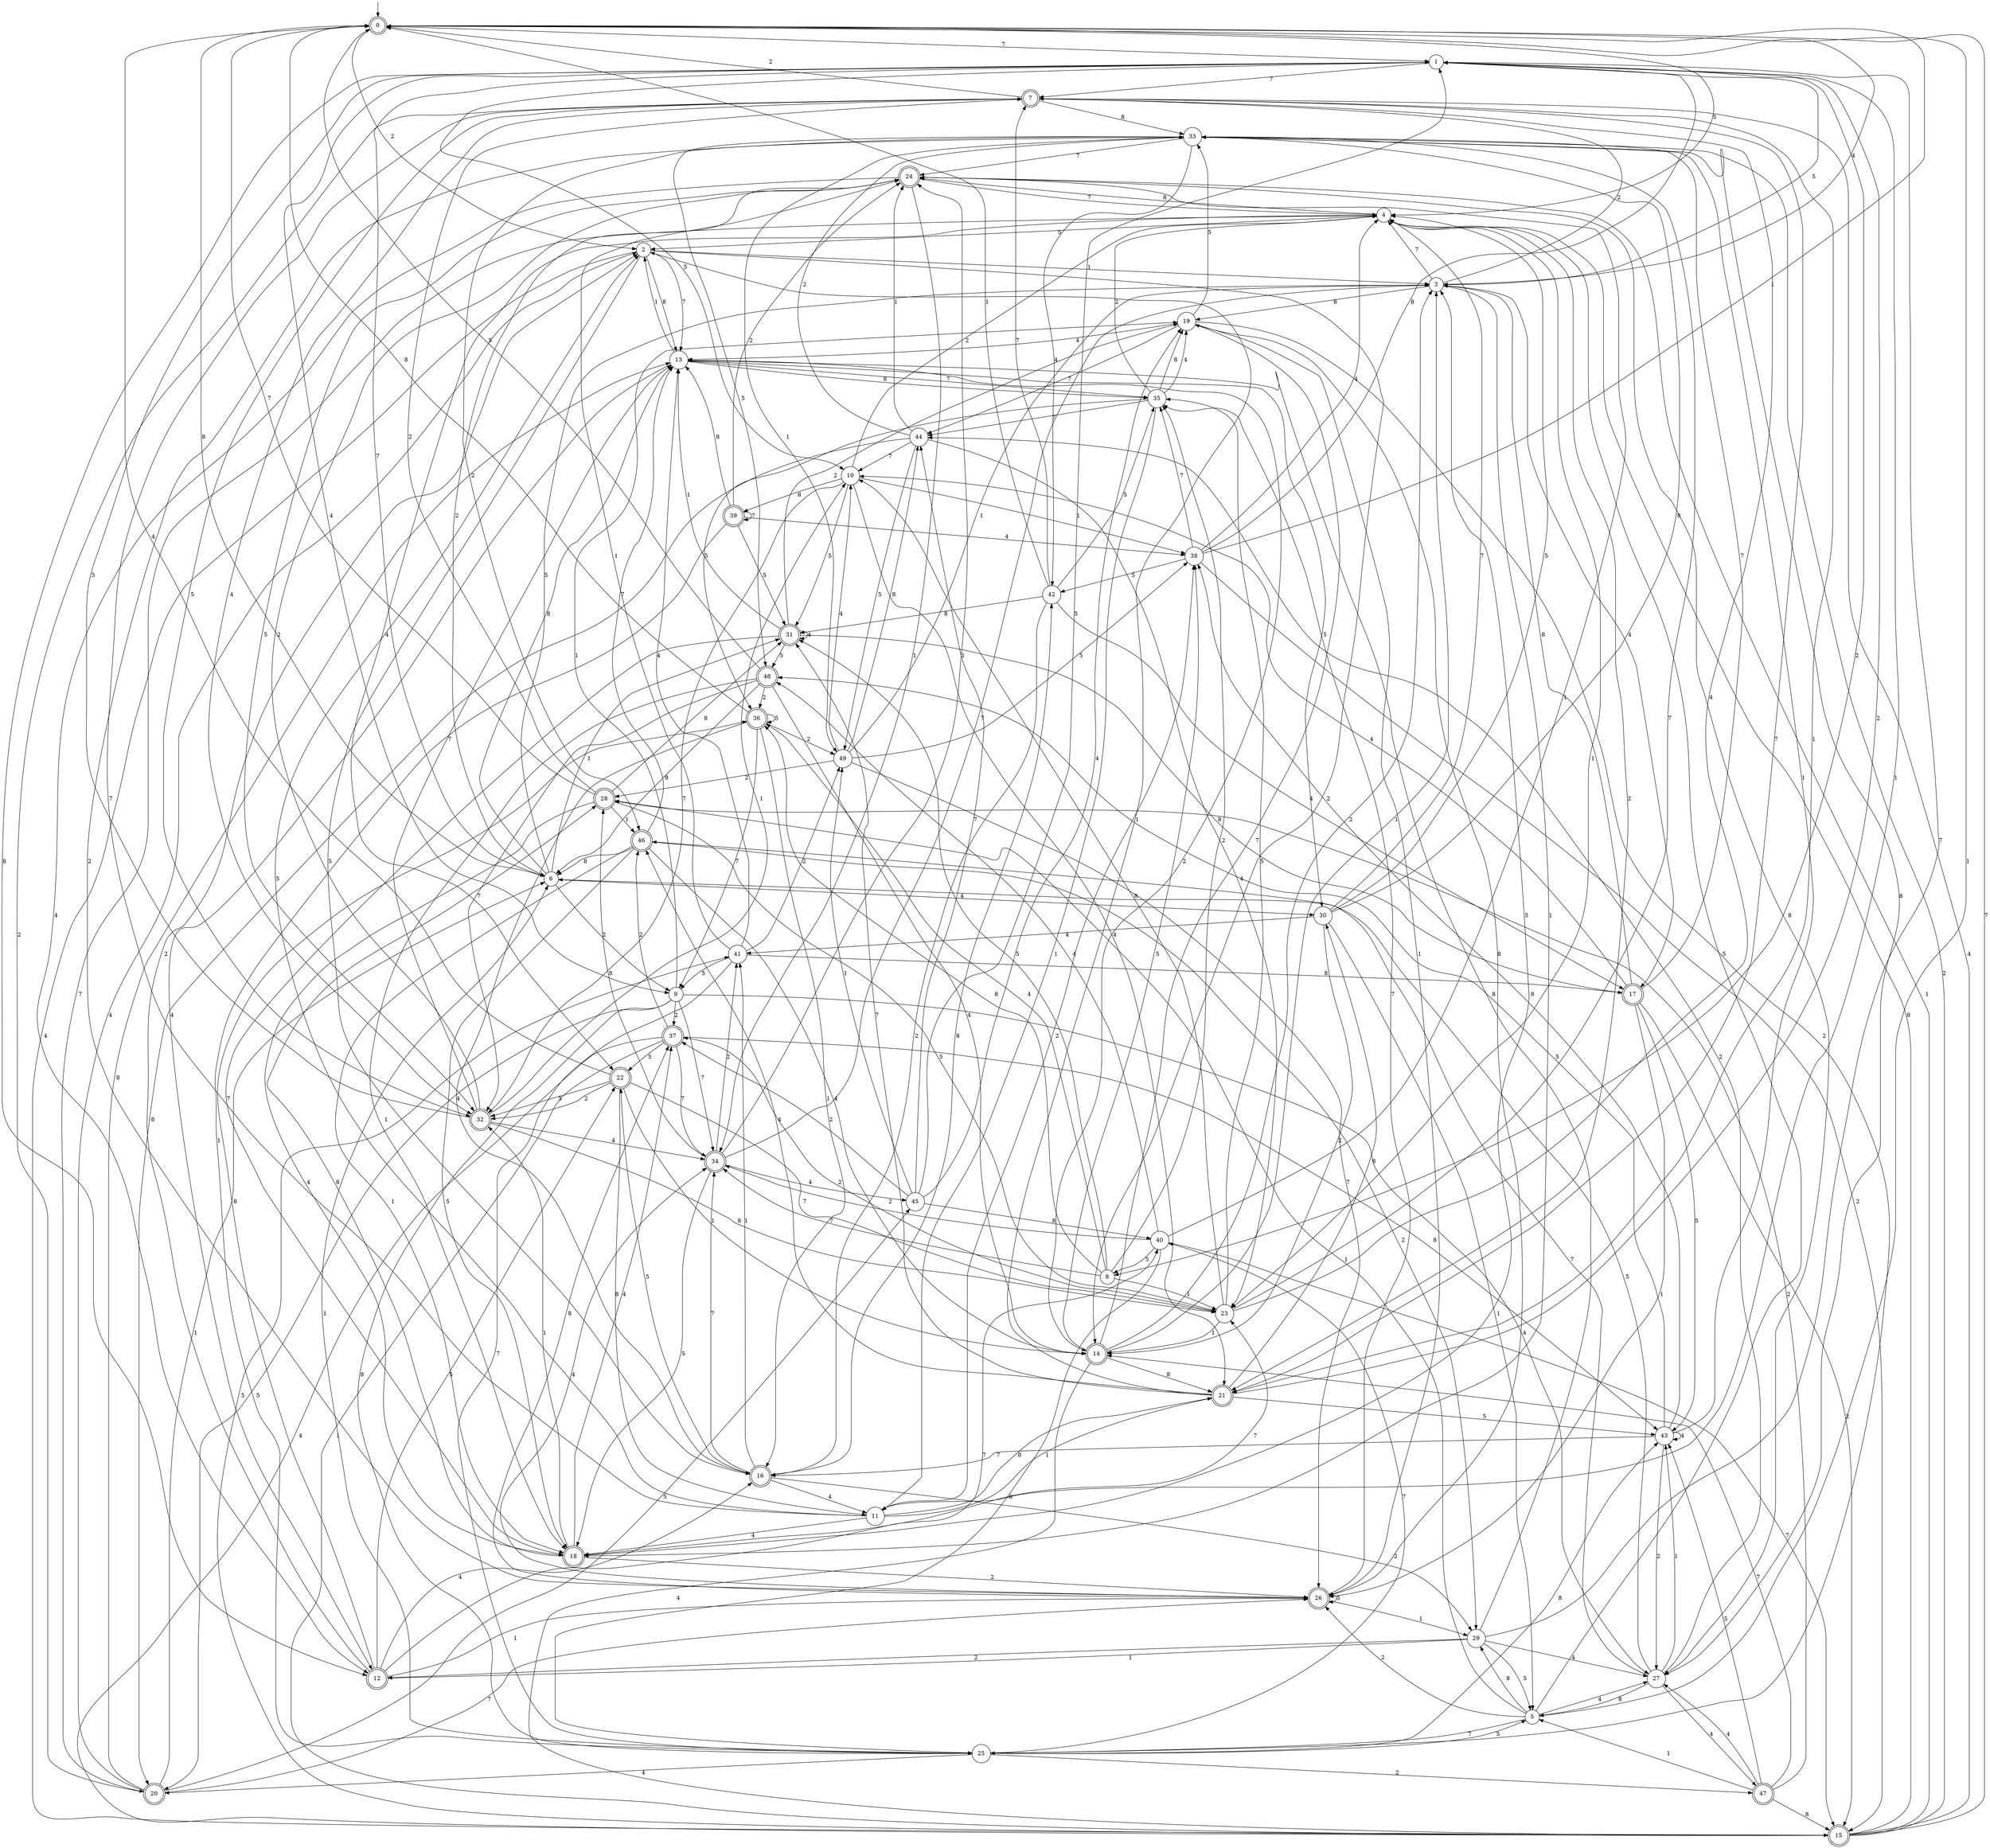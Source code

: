 digraph g {

	s0 [shape="doublecircle" label="0"];
	s1 [shape="circle" label="1"];
	s2 [shape="circle" label="2"];
	s3 [shape="circle" label="3"];
	s4 [shape="circle" label="4"];
	s5 [shape="circle" label="5"];
	s6 [shape="circle" label="6"];
	s7 [shape="doublecircle" label="7"];
	s8 [shape="circle" label="8"];
	s9 [shape="circle" label="9"];
	s10 [shape="circle" label="10"];
	s11 [shape="circle" label="11"];
	s12 [shape="doublecircle" label="12"];
	s13 [shape="circle" label="13"];
	s14 [shape="doublecircle" label="14"];
	s15 [shape="doublecircle" label="15"];
	s16 [shape="doublecircle" label="16"];
	s17 [shape="doublecircle" label="17"];
	s18 [shape="doublecircle" label="18"];
	s19 [shape="circle" label="19"];
	s20 [shape="doublecircle" label="20"];
	s21 [shape="doublecircle" label="21"];
	s22 [shape="doublecircle" label="22"];
	s23 [shape="circle" label="23"];
	s24 [shape="doublecircle" label="24"];
	s25 [shape="circle" label="25"];
	s26 [shape="doublecircle" label="26"];
	s27 [shape="circle" label="27"];
	s28 [shape="doublecircle" label="28"];
	s29 [shape="circle" label="29"];
	s30 [shape="circle" label="30"];
	s31 [shape="doublecircle" label="31"];
	s32 [shape="doublecircle" label="32"];
	s33 [shape="circle" label="33"];
	s34 [shape="doublecircle" label="34"];
	s35 [shape="circle" label="35"];
	s36 [shape="doublecircle" label="36"];
	s37 [shape="doublecircle" label="37"];
	s38 [shape="circle" label="38"];
	s39 [shape="doublecircle" label="39"];
	s40 [shape="circle" label="40"];
	s41 [shape="circle" label="41"];
	s42 [shape="circle" label="42"];
	s43 [shape="circle" label="43"];
	s44 [shape="circle" label="44"];
	s45 [shape="circle" label="45"];
	s46 [shape="doublecircle" label="46"];
	s47 [shape="doublecircle" label="47"];
	s48 [shape="doublecircle" label="48"];
	s49 [shape="circle" label="49"];
	s0 -> s1 [label="7"];
	s0 -> s2 [label="2"];
	s0 -> s3 [label="4"];
	s0 -> s4 [label="5"];
	s0 -> s5 [label="1"];
	s0 -> s6 [label="8"];
	s1 -> s7 [label="7"];
	s1 -> s8 [label="2"];
	s1 -> s9 [label="4"];
	s1 -> s10 [label="5"];
	s1 -> s11 [label="1"];
	s1 -> s12 [label="8"];
	s2 -> s13 [label="7"];
	s2 -> s14 [label="2"];
	s2 -> s15 [label="4"];
	s2 -> s16 [label="5"];
	s2 -> s3 [label="1"];
	s2 -> s13 [label="8"];
	s3 -> s4 [label="7"];
	s3 -> s7 [label="2"];
	s3 -> s17 [label="4"];
	s3 -> s1 [label="5"];
	s3 -> s18 [label="1"];
	s3 -> s19 [label="8"];
	s4 -> s20 [label="7"];
	s4 -> s21 [label="2"];
	s4 -> s22 [label="4"];
	s4 -> s2 [label="5"];
	s4 -> s23 [label="1"];
	s4 -> s24 [label="8"];
	s5 -> s25 [label="7"];
	s5 -> s26 [label="2"];
	s5 -> s27 [label="4"];
	s5 -> s4 [label="5"];
	s5 -> s28 [label="1"];
	s5 -> s29 [label="8"];
	s6 -> s1 [label="7"];
	s6 -> s9 [label="2"];
	s6 -> s30 [label="4"];
	s6 -> s3 [label="5"];
	s6 -> s31 [label="1"];
	s6 -> s13 [label="8"];
	s7 -> s21 [label="7"];
	s7 -> s0 [label="2"];
	s7 -> s32 [label="4"];
	s7 -> s32 [label="5"];
	s7 -> s21 [label="1"];
	s7 -> s33 [label="8"];
	s8 -> s34 [label="7"];
	s8 -> s35 [label="2"];
	s8 -> s36 [label="4"];
	s8 -> s31 [label="5"];
	s8 -> s23 [label="1"];
	s8 -> s36 [label="8"];
	s9 -> s34 [label="7"];
	s9 -> s37 [label="2"];
	s9 -> s27 [label="4"];
	s9 -> s20 [label="5"];
	s9 -> s19 [label="1"];
	s9 -> s25 [label="8"];
	s10 -> s32 [label="7"];
	s10 -> s4 [label="2"];
	s10 -> s21 [label="4"];
	s10 -> s31 [label="5"];
	s10 -> s38 [label="1"];
	s10 -> s39 [label="8"];
	s11 -> s7 [label="7"];
	s11 -> s38 [label="2"];
	s11 -> s18 [label="4"];
	s11 -> s2 [label="5"];
	s11 -> s21 [label="1"];
	s11 -> s21 [label="8"];
	s12 -> s40 [label="7"];
	s12 -> s2 [label="2"];
	s12 -> s16 [label="4"];
	s12 -> s22 [label="5"];
	s12 -> s26 [label="1"];
	s12 -> s36 [label="8"];
	s13 -> s35 [label="7"];
	s13 -> s14 [label="2"];
	s13 -> s12 [label="4"];
	s13 -> s30 [label="5"];
	s13 -> s2 [label="1"];
	s13 -> s35 [label="8"];
	s14 -> s19 [label="7"];
	s14 -> s3 [label="2"];
	s14 -> s15 [label="4"];
	s14 -> s38 [label="5"];
	s14 -> s3 [label="1"];
	s14 -> s21 [label="8"];
	s15 -> s0 [label="7"];
	s15 -> s33 [label="2"];
	s15 -> s7 [label="4"];
	s15 -> s41 [label="5"];
	s15 -> s24 [label="1"];
	s15 -> s4 [label="8"];
	s16 -> s34 [label="7"];
	s16 -> s29 [label="2"];
	s16 -> s11 [label="4"];
	s16 -> s22 [label="5"];
	s16 -> s41 [label="1"];
	s16 -> s42 [label="8"];
	s17 -> s33 [label="7"];
	s17 -> s15 [label="2"];
	s17 -> s10 [label="4"];
	s17 -> s43 [label="5"];
	s17 -> s26 [label="1"];
	s17 -> s3 [label="8"];
	s18 -> s23 [label="7"];
	s18 -> s26 [label="2"];
	s18 -> s37 [label="4"];
	s18 -> s3 [label="5"];
	s18 -> s32 [label="1"];
	s18 -> s28 [label="8"];
	s19 -> s44 [label="7"];
	s19 -> s25 [label="2"];
	s19 -> s13 [label="4"];
	s19 -> s33 [label="5"];
	s19 -> s26 [label="1"];
	s19 -> s26 [label="8"];
	s20 -> s26 [label="7"];
	s20 -> s7 [label="2"];
	s20 -> s2 [label="4"];
	s20 -> s45 [label="5"];
	s20 -> s6 [label="1"];
	s20 -> s13 [label="8"];
	s21 -> s31 [label="7"];
	s21 -> s1 [label="2"];
	s21 -> s46 [label="4"];
	s21 -> s43 [label="5"];
	s21 -> s2 [label="1"];
	s21 -> s30 [label="8"];
	s22 -> s23 [label="7"];
	s22 -> s32 [label="2"];
	s22 -> s0 [label="4"];
	s22 -> s32 [label="5"];
	s22 -> s14 [label="1"];
	s22 -> s11 [label="8"];
	s23 -> s33 [label="7"];
	s23 -> s37 [label="2"];
	s23 -> s7 [label="4"];
	s23 -> s35 [label="5"];
	s23 -> s14 [label="1"];
	s23 -> s10 [label="8"];
	s24 -> s4 [label="7"];
	s24 -> s6 [label="2"];
	s24 -> s12 [label="4"];
	s24 -> s32 [label="5"];
	s24 -> s34 [label="1"];
	s24 -> s27 [label="8"];
	s25 -> s40 [label="7"];
	s25 -> s47 [label="2"];
	s25 -> s20 [label="4"];
	s25 -> s5 [label="5"];
	s25 -> s6 [label="1"];
	s25 -> s43 [label="8"];
	s26 -> s35 [label="7"];
	s26 -> s33 [label="2"];
	s26 -> s34 [label="4"];
	s26 -> s26 [label="5"];
	s26 -> s29 [label="1"];
	s26 -> s37 [label="8"];
	s27 -> s46 [label="7"];
	s27 -> s44 [label="2"];
	s27 -> s47 [label="4"];
	s27 -> s6 [label="5"];
	s27 -> s43 [label="1"];
	s27 -> s5 [label="8"];
	s28 -> s0 [label="7"];
	s28 -> s7 [label="2"];
	s28 -> s18 [label="4"];
	s28 -> s23 [label="5"];
	s28 -> s46 [label="1"];
	s28 -> s31 [label="8"];
	s29 -> s1 [label="7"];
	s29 -> s12 [label="2"];
	s29 -> s27 [label="4"];
	s29 -> s5 [label="5"];
	s29 -> s12 [label="1"];
	s29 -> s13 [label="8"];
	s30 -> s4 [label="7"];
	s30 -> s14 [label="2"];
	s30 -> s41 [label="4"];
	s30 -> s4 [label="5"];
	s30 -> s5 [label="1"];
	s30 -> s33 [label="8"];
	s31 -> s18 [label="7"];
	s31 -> s19 [label="2"];
	s31 -> s31 [label="4"];
	s31 -> s48 [label="5"];
	s31 -> s13 [label="1"];
	s31 -> s17 [label="8"];
	s32 -> s13 [label="7"];
	s32 -> s24 [label="2"];
	s32 -> s34 [label="4"];
	s32 -> s1 [label="5"];
	s32 -> s10 [label="1"];
	s32 -> s23 [label="8"];
	s33 -> s24 [label="7"];
	s33 -> s46 [label="2"];
	s33 -> s42 [label="4"];
	s33 -> s48 [label="5"];
	s33 -> s49 [label="1"];
	s33 -> s27 [label="8"];
	s34 -> s3 [label="7"];
	s34 -> s41 [label="2"];
	s34 -> s45 [label="4"];
	s34 -> s18 [label="5"];
	s34 -> s24 [label="1"];
	s34 -> s28 [label="8"];
	s35 -> s44 [label="7"];
	s35 -> s4 [label="2"];
	s35 -> s19 [label="4"];
	s35 -> s36 [label="5"];
	s35 -> s11 [label="1"];
	s35 -> s19 [label="8"];
	s36 -> s9 [label="7"];
	s36 -> s49 [label="2"];
	s36 -> s16 [label="4"];
	s36 -> s36 [label="5"];
	s36 -> s16 [label="1"];
	s36 -> s0 [label="8"];
	s37 -> s34 [label="7"];
	s37 -> s46 [label="2"];
	s37 -> s15 [label="4"];
	s37 -> s22 [label="5"];
	s37 -> s15 [label="1"];
	s37 -> s43 [label="8"];
	s38 -> s35 [label="7"];
	s38 -> s15 [label="2"];
	s38 -> s4 [label="4"];
	s38 -> s42 [label="5"];
	s38 -> s0 [label="1"];
	s38 -> s1 [label="8"];
	s39 -> s39 [label="7"];
	s39 -> s24 [label="2"];
	s39 -> s38 [label="4"];
	s39 -> s31 [label="5"];
	s39 -> s25 [label="1"];
	s39 -> s13 [label="8"];
	s40 -> s15 [label="7"];
	s40 -> s34 [label="2"];
	s40 -> s48 [label="4"];
	s40 -> s8 [label="5"];
	s40 -> s24 [label="1"];
	s40 -> s25 [label="8"];
	s41 -> s25 [label="7"];
	s41 -> s49 [label="2"];
	s41 -> s13 [label="4"];
	s41 -> s9 [label="5"];
	s41 -> s24 [label="1"];
	s41 -> s17 [label="8"];
	s42 -> s7 [label="7"];
	s42 -> s16 [label="2"];
	s42 -> s17 [label="4"];
	s42 -> s35 [label="5"];
	s42 -> s0 [label="1"];
	s42 -> s31 [label="8"];
	s43 -> s16 [label="7"];
	s43 -> s27 [label="2"];
	s43 -> s43 [label="4"];
	s43 -> s48 [label="5"];
	s43 -> s33 [label="1"];
	s43 -> s38 [label="8"];
	s44 -> s10 [label="7"];
	s44 -> s33 [label="2"];
	s44 -> s23 [label="4"];
	s44 -> s49 [label="5"];
	s44 -> s24 [label="1"];
	s44 -> s20 [label="8"];
	s45 -> s44 [label="7"];
	s45 -> s37 [label="2"];
	s45 -> s19 [label="4"];
	s45 -> s1 [label="5"];
	s45 -> s49 [label="1"];
	s45 -> s40 [label="8"];
	s46 -> s13 [label="7"];
	s46 -> s29 [label="2"];
	s46 -> s14 [label="4"];
	s46 -> s18 [label="5"];
	s46 -> s18 [label="1"];
	s46 -> s6 [label="8"];
	s47 -> s14 [label="7"];
	s47 -> s28 [label="2"];
	s47 -> s27 [label="4"];
	s47 -> s43 [label="5"];
	s47 -> s5 [label="1"];
	s47 -> s15 [label="8"];
	s48 -> s32 [label="7"];
	s48 -> s36 [label="2"];
	s48 -> s14 [label="4"];
	s48 -> s0 [label="5"];
	s48 -> s18 [label="1"];
	s48 -> s6 [label="8"];
	s49 -> s26 [label="7"];
	s49 -> s28 [label="2"];
	s49 -> s10 [label="4"];
	s49 -> s38 [label="5"];
	s49 -> s3 [label="1"];
	s49 -> s44 [label="8"];

__start0 [label="" shape="none" width="0" height="0"];
__start0 -> s0;

}
